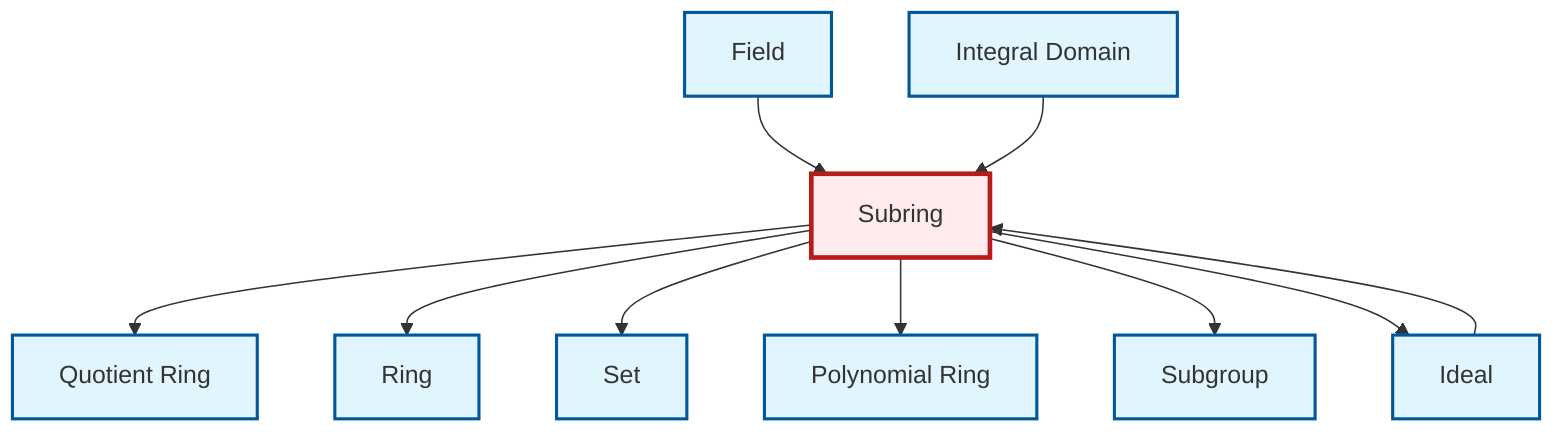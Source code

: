 graph TD
    classDef definition fill:#e1f5fe,stroke:#01579b,stroke-width:2px
    classDef theorem fill:#f3e5f5,stroke:#4a148c,stroke-width:2px
    classDef axiom fill:#fff3e0,stroke:#e65100,stroke-width:2px
    classDef example fill:#e8f5e9,stroke:#1b5e20,stroke-width:2px
    classDef current fill:#ffebee,stroke:#b71c1c,stroke-width:3px
    def-polynomial-ring["Polynomial Ring"]:::definition
    def-set["Set"]:::definition
    def-subgroup["Subgroup"]:::definition
    def-ring["Ring"]:::definition
    def-field["Field"]:::definition
    def-ideal["Ideal"]:::definition
    def-integral-domain["Integral Domain"]:::definition
    def-subring["Subring"]:::definition
    def-quotient-ring["Quotient Ring"]:::definition
    def-subring --> def-quotient-ring
    def-subring --> def-ring
    def-subring --> def-set
    def-field --> def-subring
    def-subring --> def-polynomial-ring
    def-integral-domain --> def-subring
    def-subring --> def-subgroup
    def-ideal --> def-subring
    def-subring --> def-ideal
    class def-subring current